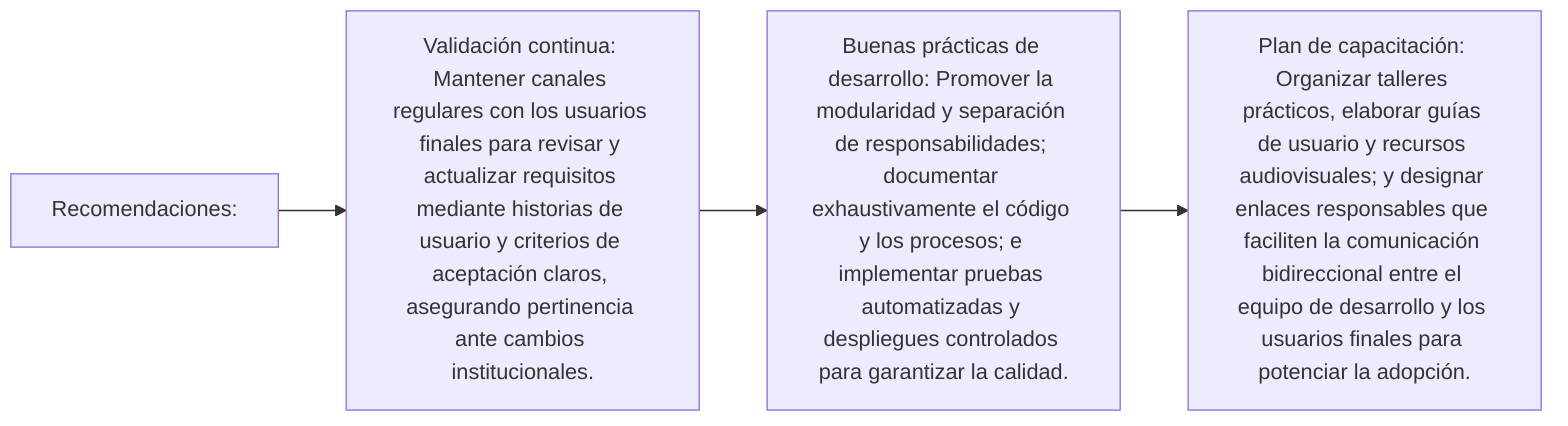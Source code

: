 flowchart LR
  A[Recomendaciones:]
  A --> B["Validación continua: Mantener canales regulares con los usuarios finales para revisar y actualizar requisitos mediante historias de usuario y criterios de aceptación claros, asegurando pertinencia ante cambios institucionales."]
  B --> C["Buenas prácticas de desarrollo: Promover la modularidad y separación de responsabilidades; documentar exhaustivamente el código y los procesos; e implementar pruebas automatizadas y despliegues controlados para garantizar la calidad."]
  C --> D["Plan de capacitación: Organizar talleres prácticos, elaborar guías de usuario y recursos audiovisuales; y designar enlaces responsables que faciliten la comunicación bidireccional entre el equipo de desarrollo y los usuarios finales para potenciar la adopción."]